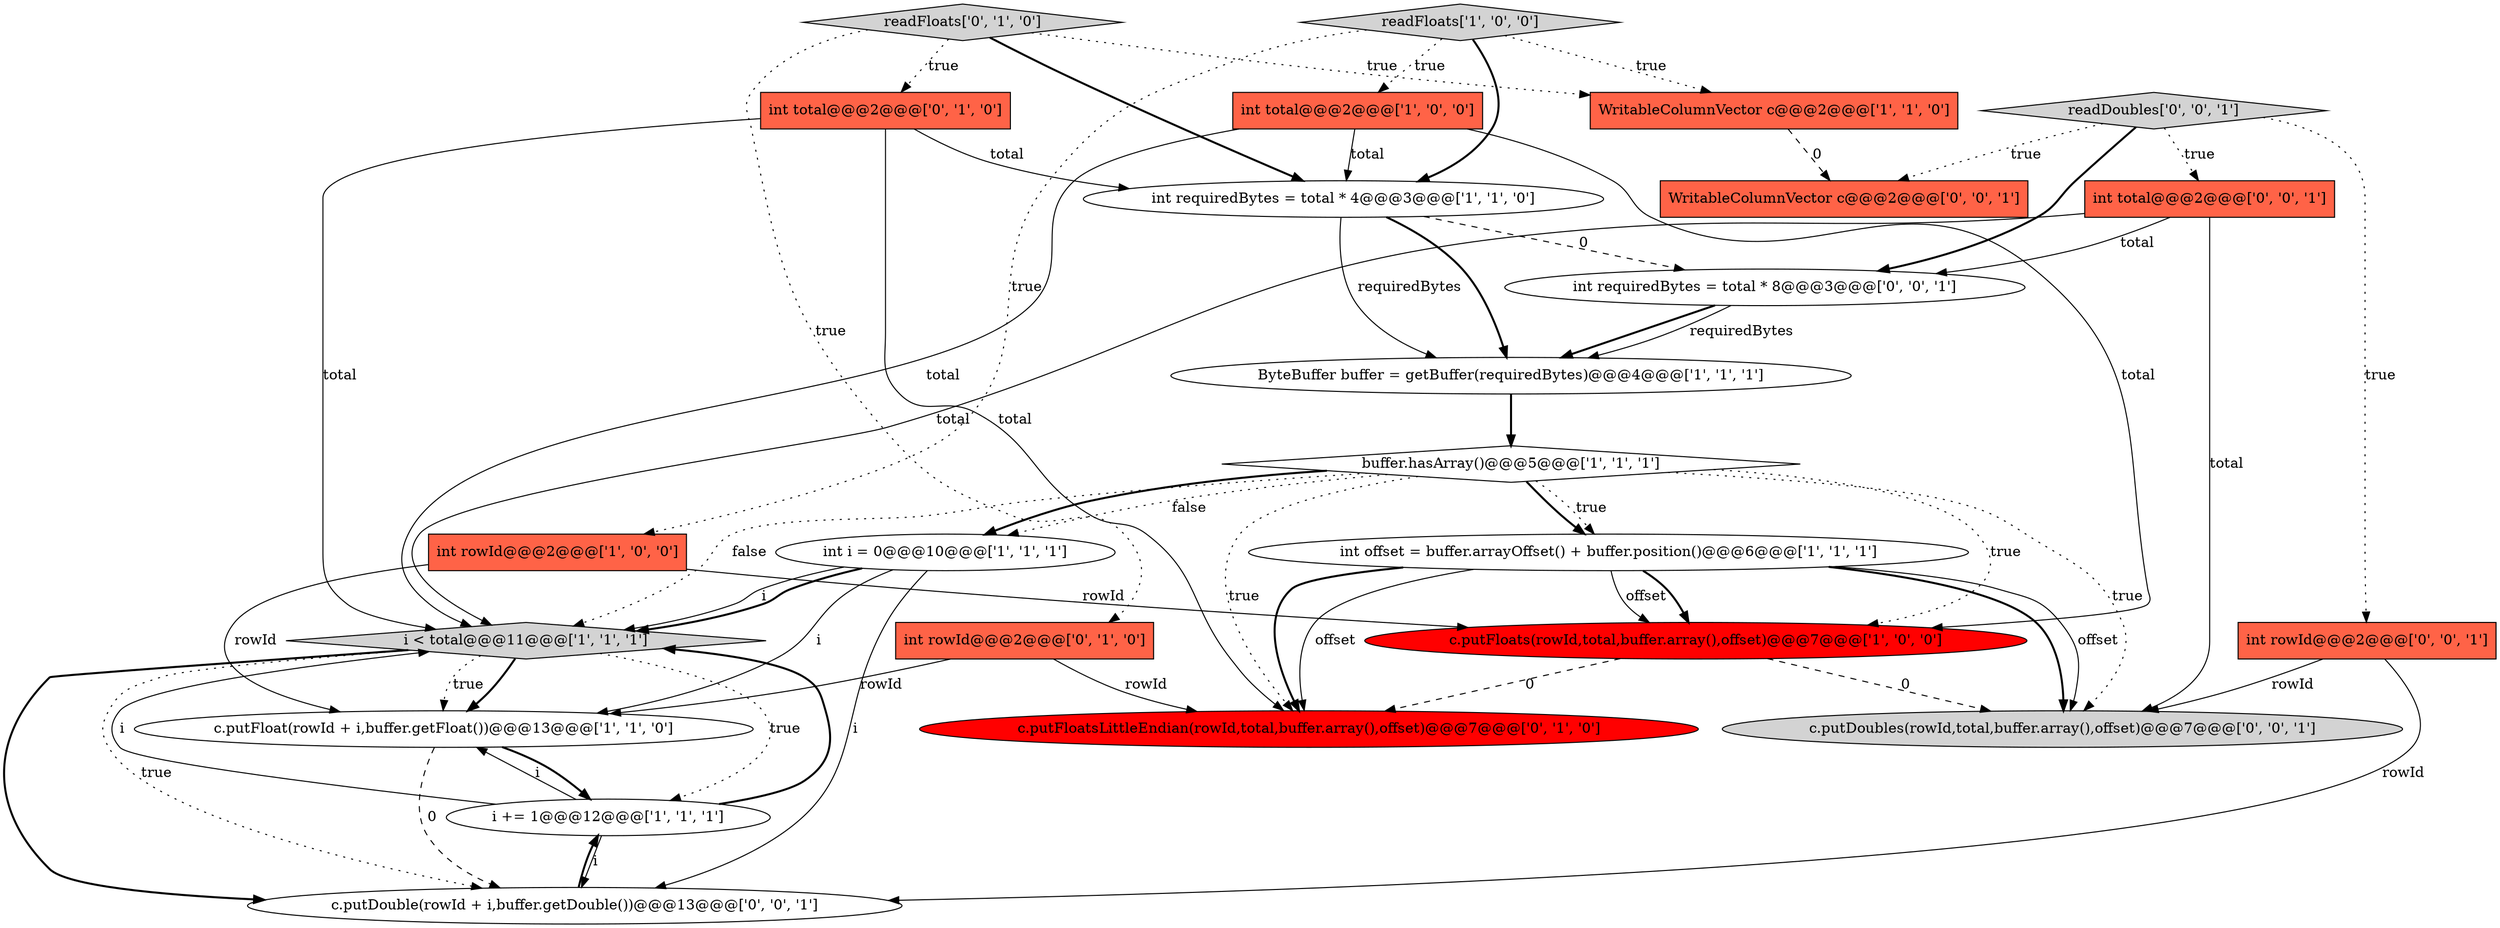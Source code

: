 digraph {
11 [style = filled, label = "int i = 0@@@10@@@['1', '1', '1']", fillcolor = white, shape = ellipse image = "AAA0AAABBB1BBB"];
0 [style = filled, label = "c.putFloats(rowId,total,buffer.array(),offset)@@@7@@@['1', '0', '0']", fillcolor = red, shape = ellipse image = "AAA1AAABBB1BBB"];
23 [style = filled, label = "c.putDoubles(rowId,total,buffer.array(),offset)@@@7@@@['0', '0', '1']", fillcolor = lightgray, shape = ellipse image = "AAA0AAABBB3BBB"];
7 [style = filled, label = "i < total@@@11@@@['1', '1', '1']", fillcolor = lightgray, shape = diamond image = "AAA0AAABBB1BBB"];
13 [style = filled, label = "int total@@@2@@@['0', '1', '0']", fillcolor = tomato, shape = box image = "AAA0AAABBB2BBB"];
1 [style = filled, label = "c.putFloat(rowId + i,buffer.getFloat())@@@13@@@['1', '1', '0']", fillcolor = white, shape = ellipse image = "AAA0AAABBB1BBB"];
14 [style = filled, label = "c.putFloatsLittleEndian(rowId,total,buffer.array(),offset)@@@7@@@['0', '1', '0']", fillcolor = red, shape = ellipse image = "AAA1AAABBB2BBB"];
16 [style = filled, label = "readFloats['0', '1', '0']", fillcolor = lightgray, shape = diamond image = "AAA0AAABBB2BBB"];
18 [style = filled, label = "int total@@@2@@@['0', '0', '1']", fillcolor = tomato, shape = box image = "AAA0AAABBB3BBB"];
8 [style = filled, label = "int offset = buffer.arrayOffset() + buffer.position()@@@6@@@['1', '1', '1']", fillcolor = white, shape = ellipse image = "AAA0AAABBB1BBB"];
10 [style = filled, label = "WritableColumnVector c@@@2@@@['1', '1', '0']", fillcolor = tomato, shape = box image = "AAA0AAABBB1BBB"];
5 [style = filled, label = "ByteBuffer buffer = getBuffer(requiredBytes)@@@4@@@['1', '1', '1']", fillcolor = white, shape = ellipse image = "AAA0AAABBB1BBB"];
4 [style = filled, label = "int rowId@@@2@@@['1', '0', '0']", fillcolor = tomato, shape = box image = "AAA0AAABBB1BBB"];
19 [style = filled, label = "int rowId@@@2@@@['0', '0', '1']", fillcolor = tomato, shape = box image = "AAA0AAABBB3BBB"];
12 [style = filled, label = "i += 1@@@12@@@['1', '1', '1']", fillcolor = white, shape = ellipse image = "AAA0AAABBB1BBB"];
2 [style = filled, label = "int requiredBytes = total * 4@@@3@@@['1', '1', '0']", fillcolor = white, shape = ellipse image = "AAA0AAABBB1BBB"];
3 [style = filled, label = "int total@@@2@@@['1', '0', '0']", fillcolor = tomato, shape = box image = "AAA0AAABBB1BBB"];
20 [style = filled, label = "int requiredBytes = total * 8@@@3@@@['0', '0', '1']", fillcolor = white, shape = ellipse image = "AAA0AAABBB3BBB"];
21 [style = filled, label = "c.putDouble(rowId + i,buffer.getDouble())@@@13@@@['0', '0', '1']", fillcolor = white, shape = ellipse image = "AAA0AAABBB3BBB"];
6 [style = filled, label = "buffer.hasArray()@@@5@@@['1', '1', '1']", fillcolor = white, shape = diamond image = "AAA0AAABBB1BBB"];
9 [style = filled, label = "readFloats['1', '0', '0']", fillcolor = lightgray, shape = diamond image = "AAA0AAABBB1BBB"];
17 [style = filled, label = "readDoubles['0', '0', '1']", fillcolor = lightgray, shape = diamond image = "AAA0AAABBB3BBB"];
15 [style = filled, label = "int rowId@@@2@@@['0', '1', '0']", fillcolor = tomato, shape = box image = "AAA0AAABBB2BBB"];
22 [style = filled, label = "WritableColumnVector c@@@2@@@['0', '0', '1']", fillcolor = tomato, shape = box image = "AAA0AAABBB3BBB"];
4->1 [style = solid, label="rowId"];
6->11 [style = dotted, label="false"];
7->1 [style = bold, label=""];
2->20 [style = dashed, label="0"];
8->23 [style = bold, label=""];
19->23 [style = solid, label="rowId"];
16->13 [style = dotted, label="true"];
8->0 [style = solid, label="offset"];
17->18 [style = dotted, label="true"];
9->2 [style = bold, label=""];
4->0 [style = solid, label="rowId"];
0->23 [style = dashed, label="0"];
18->23 [style = solid, label="total"];
11->1 [style = solid, label="i"];
13->14 [style = solid, label="total"];
16->15 [style = dotted, label="true"];
8->23 [style = solid, label="offset"];
6->23 [style = dotted, label="true"];
8->14 [style = bold, label=""];
11->7 [style = solid, label="i"];
1->21 [style = dashed, label="0"];
18->7 [style = solid, label="total"];
6->7 [style = dotted, label="false"];
10->22 [style = dashed, label="0"];
16->2 [style = bold, label=""];
16->10 [style = dotted, label="true"];
12->7 [style = bold, label=""];
17->19 [style = dotted, label="true"];
7->12 [style = dotted, label="true"];
20->5 [style = bold, label=""];
21->12 [style = bold, label=""];
15->1 [style = solid, label="rowId"];
8->0 [style = bold, label=""];
0->14 [style = dashed, label="0"];
2->5 [style = solid, label="requiredBytes"];
6->14 [style = dotted, label="true"];
20->5 [style = solid, label="requiredBytes"];
5->6 [style = bold, label=""];
8->14 [style = solid, label="offset"];
6->8 [style = dotted, label="true"];
6->11 [style = bold, label=""];
6->8 [style = bold, label=""];
12->1 [style = solid, label="i"];
13->2 [style = solid, label="total"];
18->20 [style = solid, label="total"];
3->0 [style = solid, label="total"];
13->7 [style = solid, label="total"];
1->12 [style = bold, label=""];
12->21 [style = solid, label="i"];
7->21 [style = bold, label=""];
9->4 [style = dotted, label="true"];
17->22 [style = dotted, label="true"];
3->7 [style = solid, label="total"];
6->0 [style = dotted, label="true"];
15->14 [style = solid, label="rowId"];
7->1 [style = dotted, label="true"];
7->21 [style = dotted, label="true"];
9->10 [style = dotted, label="true"];
19->21 [style = solid, label="rowId"];
12->7 [style = solid, label="i"];
9->3 [style = dotted, label="true"];
11->7 [style = bold, label=""];
11->21 [style = solid, label="i"];
2->5 [style = bold, label=""];
17->20 [style = bold, label=""];
3->2 [style = solid, label="total"];
}
